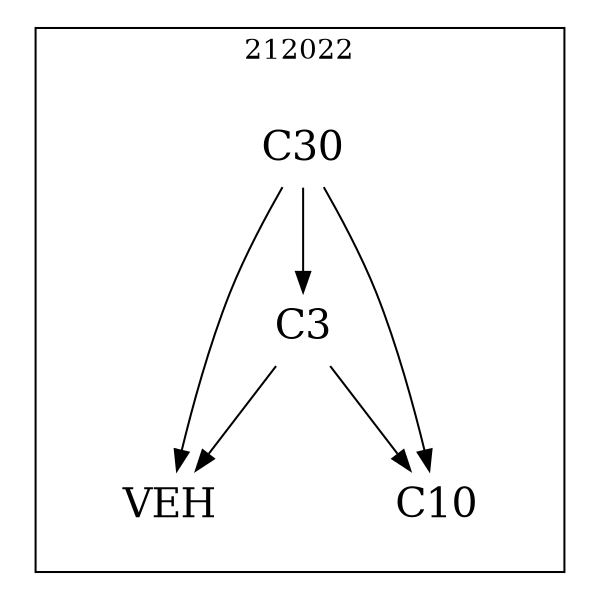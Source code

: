strict digraph DAGS {
	size = "4,4!" ; ratio ="fill"; subgraph cluster_0{
			labeldoc = "t";
			label = "212022";node	[label= VEH, shape = plaintext, fontsize=20] VEH;node	[label= C3, shape = plaintext, fontsize=20] C3;node	[label= C10, shape = plaintext, fontsize=20] C10;node	[label= C30, shape = plaintext, fontsize=20] C30;
C3->VEH;
C3->C10;
C30->VEH;
C30->C3;
C30->C10;
	}}